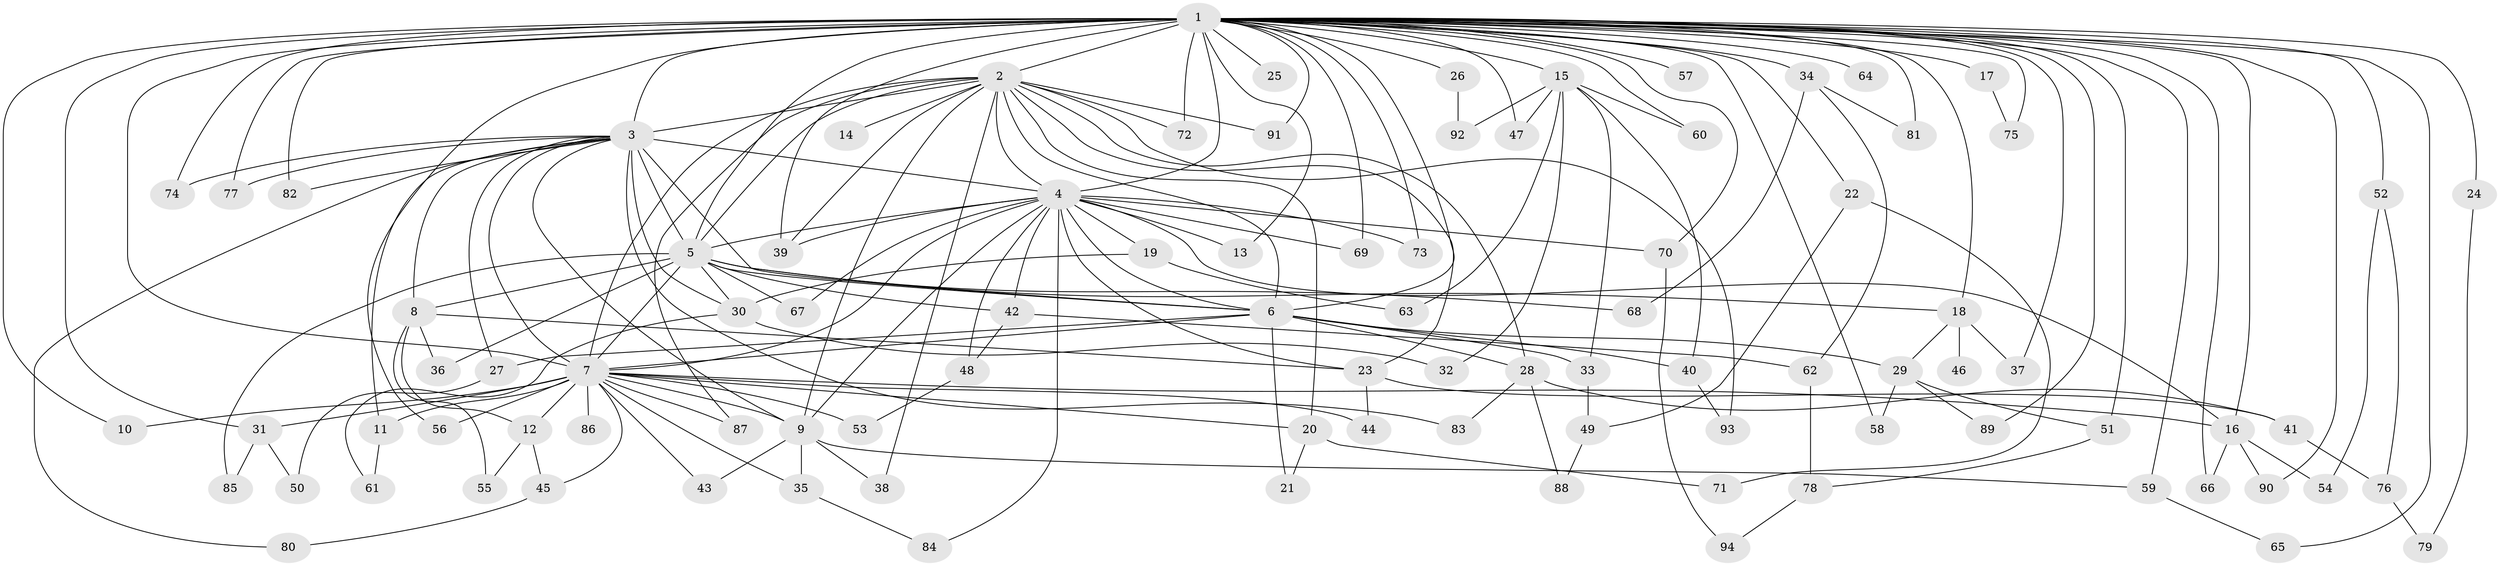 // original degree distribution, {26: 0.007575757575757576, 24: 0.007575757575757576, 21: 0.015151515151515152, 32: 0.007575757575757576, 25: 0.007575757575757576, 18: 0.007575757575757576, 19: 0.007575757575757576, 28: 0.007575757575757576, 29: 0.007575757575757576, 6: 0.030303030303030304, 7: 0.007575757575757576, 2: 0.5606060606060606, 3: 0.21212121212121213, 4: 0.06060606060606061, 10: 0.007575757575757576, 5: 0.045454545454545456}
// Generated by graph-tools (version 1.1) at 2025/49/03/04/25 22:49:48]
// undirected, 94 vertices, 187 edges
graph export_dot {
  node [color=gray90,style=filled];
  1;
  2;
  3;
  4;
  5;
  6;
  7;
  8;
  9;
  10;
  11;
  12;
  13;
  14;
  15;
  16;
  17;
  18;
  19;
  20;
  21;
  22;
  23;
  24;
  25;
  26;
  27;
  28;
  29;
  30;
  31;
  32;
  33;
  34;
  35;
  36;
  37;
  38;
  39;
  40;
  41;
  42;
  43;
  44;
  45;
  46;
  47;
  48;
  49;
  50;
  51;
  52;
  53;
  54;
  55;
  56;
  57;
  58;
  59;
  60;
  61;
  62;
  63;
  64;
  65;
  66;
  67;
  68;
  69;
  70;
  71;
  72;
  73;
  74;
  75;
  76;
  77;
  78;
  79;
  80;
  81;
  82;
  83;
  84;
  85;
  86;
  87;
  88;
  89;
  90;
  91;
  92;
  93;
  94;
  1 -- 2 [weight=4.0];
  1 -- 3 [weight=20.0];
  1 -- 4 [weight=3.0];
  1 -- 5 [weight=3.0];
  1 -- 6 [weight=5.0];
  1 -- 7 [weight=6.0];
  1 -- 10 [weight=1.0];
  1 -- 13 [weight=1.0];
  1 -- 15 [weight=2.0];
  1 -- 16 [weight=3.0];
  1 -- 17 [weight=2.0];
  1 -- 18 [weight=1.0];
  1 -- 22 [weight=2.0];
  1 -- 24 [weight=1.0];
  1 -- 25 [weight=1.0];
  1 -- 26 [weight=1.0];
  1 -- 31 [weight=1.0];
  1 -- 34 [weight=2.0];
  1 -- 37 [weight=1.0];
  1 -- 39 [weight=1.0];
  1 -- 47 [weight=1.0];
  1 -- 51 [weight=1.0];
  1 -- 52 [weight=2.0];
  1 -- 56 [weight=1.0];
  1 -- 57 [weight=1.0];
  1 -- 58 [weight=1.0];
  1 -- 59 [weight=1.0];
  1 -- 60 [weight=1.0];
  1 -- 64 [weight=1.0];
  1 -- 65 [weight=1.0];
  1 -- 66 [weight=1.0];
  1 -- 69 [weight=1.0];
  1 -- 70 [weight=1.0];
  1 -- 72 [weight=1.0];
  1 -- 73 [weight=1.0];
  1 -- 74 [weight=1.0];
  1 -- 75 [weight=1.0];
  1 -- 77 [weight=1.0];
  1 -- 81 [weight=1.0];
  1 -- 82 [weight=1.0];
  1 -- 89 [weight=1.0];
  1 -- 90 [weight=1.0];
  1 -- 91 [weight=1.0];
  2 -- 3 [weight=3.0];
  2 -- 4 [weight=1.0];
  2 -- 5 [weight=1.0];
  2 -- 6 [weight=2.0];
  2 -- 7 [weight=2.0];
  2 -- 9 [weight=1.0];
  2 -- 14 [weight=1.0];
  2 -- 20 [weight=1.0];
  2 -- 23 [weight=1.0];
  2 -- 28 [weight=1.0];
  2 -- 38 [weight=1.0];
  2 -- 39 [weight=1.0];
  2 -- 72 [weight=1.0];
  2 -- 87 [weight=1.0];
  2 -- 91 [weight=1.0];
  2 -- 93 [weight=1.0];
  3 -- 4 [weight=3.0];
  3 -- 5 [weight=4.0];
  3 -- 6 [weight=3.0];
  3 -- 7 [weight=3.0];
  3 -- 8 [weight=3.0];
  3 -- 9 [weight=1.0];
  3 -- 11 [weight=1.0];
  3 -- 27 [weight=1.0];
  3 -- 30 [weight=1.0];
  3 -- 74 [weight=1.0];
  3 -- 77 [weight=1.0];
  3 -- 80 [weight=1.0];
  3 -- 82 [weight=1.0];
  3 -- 83 [weight=1.0];
  4 -- 5 [weight=1.0];
  4 -- 6 [weight=1.0];
  4 -- 7 [weight=1.0];
  4 -- 9 [weight=1.0];
  4 -- 13 [weight=1.0];
  4 -- 16 [weight=1.0];
  4 -- 19 [weight=1.0];
  4 -- 23 [weight=2.0];
  4 -- 39 [weight=1.0];
  4 -- 42 [weight=1.0];
  4 -- 48 [weight=1.0];
  4 -- 67 [weight=1.0];
  4 -- 69 [weight=1.0];
  4 -- 70 [weight=1.0];
  4 -- 73 [weight=1.0];
  4 -- 84 [weight=1.0];
  5 -- 6 [weight=1.0];
  5 -- 7 [weight=1.0];
  5 -- 8 [weight=1.0];
  5 -- 18 [weight=1.0];
  5 -- 30 [weight=1.0];
  5 -- 36 [weight=1.0];
  5 -- 42 [weight=1.0];
  5 -- 67 [weight=1.0];
  5 -- 68 [weight=1.0];
  5 -- 85 [weight=1.0];
  6 -- 7 [weight=1.0];
  6 -- 21 [weight=1.0];
  6 -- 27 [weight=1.0];
  6 -- 28 [weight=1.0];
  6 -- 29 [weight=1.0];
  6 -- 33 [weight=1.0];
  6 -- 40 [weight=1.0];
  7 -- 9 [weight=1.0];
  7 -- 10 [weight=1.0];
  7 -- 11 [weight=1.0];
  7 -- 12 [weight=1.0];
  7 -- 16 [weight=1.0];
  7 -- 20 [weight=1.0];
  7 -- 31 [weight=1.0];
  7 -- 35 [weight=1.0];
  7 -- 43 [weight=1.0];
  7 -- 44 [weight=1.0];
  7 -- 45 [weight=1.0];
  7 -- 53 [weight=1.0];
  7 -- 56 [weight=1.0];
  7 -- 86 [weight=1.0];
  7 -- 87 [weight=1.0];
  8 -- 12 [weight=1.0];
  8 -- 23 [weight=1.0];
  8 -- 36 [weight=1.0];
  8 -- 55 [weight=1.0];
  9 -- 35 [weight=1.0];
  9 -- 38 [weight=1.0];
  9 -- 43 [weight=1.0];
  9 -- 59 [weight=1.0];
  11 -- 61 [weight=1.0];
  12 -- 45 [weight=1.0];
  12 -- 55 [weight=1.0];
  15 -- 32 [weight=1.0];
  15 -- 33 [weight=1.0];
  15 -- 40 [weight=1.0];
  15 -- 47 [weight=1.0];
  15 -- 60 [weight=1.0];
  15 -- 63 [weight=1.0];
  15 -- 92 [weight=1.0];
  16 -- 54 [weight=1.0];
  16 -- 66 [weight=1.0];
  16 -- 90 [weight=1.0];
  17 -- 75 [weight=1.0];
  18 -- 29 [weight=1.0];
  18 -- 37 [weight=1.0];
  18 -- 46 [weight=1.0];
  19 -- 30 [weight=2.0];
  19 -- 63 [weight=1.0];
  20 -- 21 [weight=1.0];
  20 -- 71 [weight=1.0];
  22 -- 49 [weight=1.0];
  22 -- 71 [weight=1.0];
  23 -- 41 [weight=1.0];
  23 -- 44 [weight=1.0];
  24 -- 79 [weight=1.0];
  26 -- 92 [weight=1.0];
  27 -- 50 [weight=1.0];
  28 -- 41 [weight=1.0];
  28 -- 83 [weight=1.0];
  28 -- 88 [weight=1.0];
  29 -- 51 [weight=1.0];
  29 -- 58 [weight=1.0];
  29 -- 89 [weight=1.0];
  30 -- 32 [weight=1.0];
  30 -- 61 [weight=1.0];
  31 -- 50 [weight=1.0];
  31 -- 85 [weight=1.0];
  33 -- 49 [weight=1.0];
  34 -- 62 [weight=1.0];
  34 -- 68 [weight=1.0];
  34 -- 81 [weight=1.0];
  35 -- 84 [weight=1.0];
  40 -- 93 [weight=1.0];
  41 -- 76 [weight=1.0];
  42 -- 48 [weight=1.0];
  42 -- 62 [weight=1.0];
  45 -- 80 [weight=1.0];
  48 -- 53 [weight=1.0];
  49 -- 88 [weight=1.0];
  51 -- 78 [weight=1.0];
  52 -- 54 [weight=1.0];
  52 -- 76 [weight=1.0];
  59 -- 65 [weight=1.0];
  62 -- 78 [weight=1.0];
  70 -- 94 [weight=1.0];
  76 -- 79 [weight=1.0];
  78 -- 94 [weight=1.0];
}
